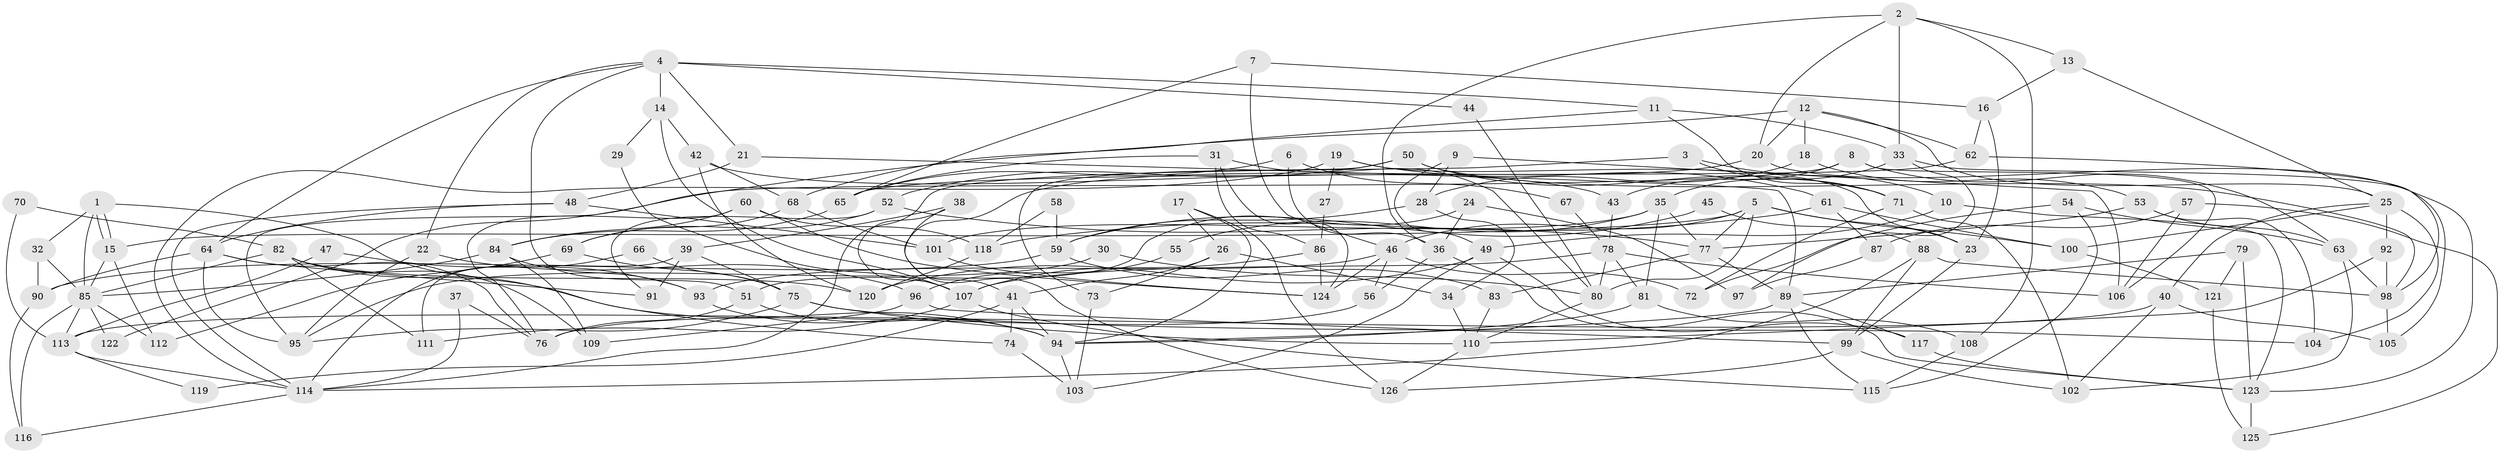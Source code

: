 // coarse degree distribution, {4: 0.13513513513513514, 12: 0.02702702702702703, 11: 0.08108108108108109, 20: 0.02702702702702703, 18: 0.02702702702702703, 7: 0.1891891891891892, 6: 0.13513513513513514, 3: 0.05405405405405406, 14: 0.02702702702702703, 5: 0.05405405405405406, 2: 0.13513513513513514, 8: 0.05405405405405406, 10: 0.05405405405405406}
// Generated by graph-tools (version 1.1) at 2025/18/03/04/25 18:18:57]
// undirected, 126 vertices, 252 edges
graph export_dot {
graph [start="1"]
  node [color=gray90,style=filled];
  1;
  2;
  3;
  4;
  5;
  6;
  7;
  8;
  9;
  10;
  11;
  12;
  13;
  14;
  15;
  16;
  17;
  18;
  19;
  20;
  21;
  22;
  23;
  24;
  25;
  26;
  27;
  28;
  29;
  30;
  31;
  32;
  33;
  34;
  35;
  36;
  37;
  38;
  39;
  40;
  41;
  42;
  43;
  44;
  45;
  46;
  47;
  48;
  49;
  50;
  51;
  52;
  53;
  54;
  55;
  56;
  57;
  58;
  59;
  60;
  61;
  62;
  63;
  64;
  65;
  66;
  67;
  68;
  69;
  70;
  71;
  72;
  73;
  74;
  75;
  76;
  77;
  78;
  79;
  80;
  81;
  82;
  83;
  84;
  85;
  86;
  87;
  88;
  89;
  90;
  91;
  92;
  93;
  94;
  95;
  96;
  97;
  98;
  99;
  100;
  101;
  102;
  103;
  104;
  105;
  106;
  107;
  108;
  109;
  110;
  111;
  112;
  113;
  114;
  115;
  116;
  117;
  118;
  119;
  120;
  121;
  122;
  123;
  124;
  125;
  126;
  1 -- 15;
  1 -- 15;
  1 -- 85;
  1 -- 32;
  1 -- 74;
  2 -- 108;
  2 -- 13;
  2 -- 20;
  2 -- 33;
  2 -- 36;
  3 -- 114;
  3 -- 10;
  3 -- 71;
  4 -- 64;
  4 -- 51;
  4 -- 11;
  4 -- 14;
  4 -- 21;
  4 -- 22;
  4 -- 44;
  5 -- 15;
  5 -- 46;
  5 -- 23;
  5 -- 77;
  5 -- 80;
  5 -- 100;
  6 -- 36;
  6 -- 65;
  6 -- 67;
  7 -- 46;
  7 -- 65;
  7 -- 16;
  8 -- 95;
  8 -- 63;
  8 -- 43;
  8 -- 106;
  9 -- 28;
  9 -- 106;
  9 -- 49;
  10 -- 123;
  10 -- 49;
  11 -- 71;
  11 -- 33;
  11 -- 68;
  12 -- 20;
  12 -- 62;
  12 -- 18;
  12 -- 25;
  12 -- 122;
  13 -- 16;
  13 -- 25;
  14 -- 107;
  14 -- 29;
  14 -- 42;
  15 -- 85;
  15 -- 112;
  16 -- 23;
  16 -- 62;
  17 -- 126;
  17 -- 94;
  17 -- 26;
  18 -- 53;
  18 -- 28;
  19 -- 61;
  19 -- 23;
  19 -- 27;
  19 -- 114;
  20 -- 41;
  20 -- 123;
  21 -- 89;
  21 -- 48;
  22 -- 96;
  22 -- 95;
  23 -- 99;
  24 -- 51;
  24 -- 36;
  24 -- 97;
  25 -- 92;
  25 -- 40;
  25 -- 100;
  25 -- 104;
  26 -- 41;
  26 -- 34;
  26 -- 73;
  27 -- 86;
  28 -- 34;
  28 -- 59;
  29 -- 107;
  30 -- 95;
  30 -- 80;
  31 -- 124;
  31 -- 80;
  31 -- 65;
  31 -- 86;
  32 -- 90;
  32 -- 85;
  33 -- 35;
  33 -- 97;
  33 -- 105;
  34 -- 110;
  35 -- 77;
  35 -- 55;
  35 -- 81;
  35 -- 101;
  36 -- 123;
  36 -- 56;
  37 -- 76;
  37 -- 114;
  38 -- 39;
  38 -- 107;
  38 -- 126;
  39 -- 75;
  39 -- 111;
  39 -- 91;
  40 -- 113;
  40 -- 102;
  40 -- 105;
  41 -- 74;
  41 -- 94;
  41 -- 119;
  42 -- 68;
  42 -- 43;
  42 -- 120;
  43 -- 78;
  44 -- 80;
  45 -- 59;
  45 -- 88;
  46 -- 124;
  46 -- 93;
  46 -- 56;
  46 -- 72;
  47 -- 93;
  47 -- 113;
  48 -- 101;
  48 -- 64;
  48 -- 114;
  49 -- 117;
  49 -- 103;
  49 -- 120;
  50 -- 71;
  50 -- 98;
  50 -- 52;
  50 -- 73;
  51 -- 94;
  51 -- 76;
  52 -- 91;
  52 -- 69;
  52 -- 77;
  53 -- 77;
  53 -- 104;
  53 -- 63;
  54 -- 72;
  54 -- 63;
  54 -- 115;
  55 -- 96;
  56 -- 76;
  57 -- 106;
  57 -- 87;
  57 -- 125;
  58 -- 118;
  58 -- 59;
  59 -- 90;
  59 -- 83;
  60 -- 84;
  60 -- 124;
  60 -- 76;
  60 -- 118;
  61 -- 118;
  61 -- 100;
  61 -- 87;
  62 -- 98;
  62 -- 65;
  63 -- 102;
  63 -- 98;
  64 -- 76;
  64 -- 90;
  64 -- 91;
  64 -- 95;
  65 -- 84;
  66 -- 114;
  66 -- 75;
  67 -- 78;
  68 -- 69;
  68 -- 101;
  69 -- 112;
  69 -- 75;
  70 -- 82;
  70 -- 113;
  71 -- 102;
  71 -- 72;
  73 -- 103;
  74 -- 103;
  75 -- 95;
  75 -- 104;
  75 -- 110;
  77 -- 83;
  77 -- 89;
  78 -- 80;
  78 -- 81;
  78 -- 106;
  78 -- 107;
  79 -- 121;
  79 -- 89;
  79 -- 123;
  80 -- 110;
  81 -- 94;
  81 -- 108;
  82 -- 120;
  82 -- 94;
  82 -- 85;
  82 -- 109;
  82 -- 111;
  83 -- 110;
  84 -- 85;
  84 -- 93;
  84 -- 109;
  85 -- 112;
  85 -- 113;
  85 -- 116;
  85 -- 122;
  86 -- 107;
  86 -- 124;
  87 -- 97;
  88 -- 98;
  88 -- 114;
  88 -- 99;
  89 -- 94;
  89 -- 115;
  89 -- 117;
  90 -- 116;
  92 -- 110;
  92 -- 98;
  93 -- 94;
  94 -- 103;
  96 -- 109;
  96 -- 99;
  98 -- 105;
  99 -- 126;
  99 -- 102;
  100 -- 121;
  101 -- 124;
  107 -- 115;
  107 -- 111;
  108 -- 115;
  110 -- 126;
  113 -- 114;
  113 -- 119;
  114 -- 116;
  117 -- 123;
  118 -- 120;
  121 -- 125;
  123 -- 125;
}
